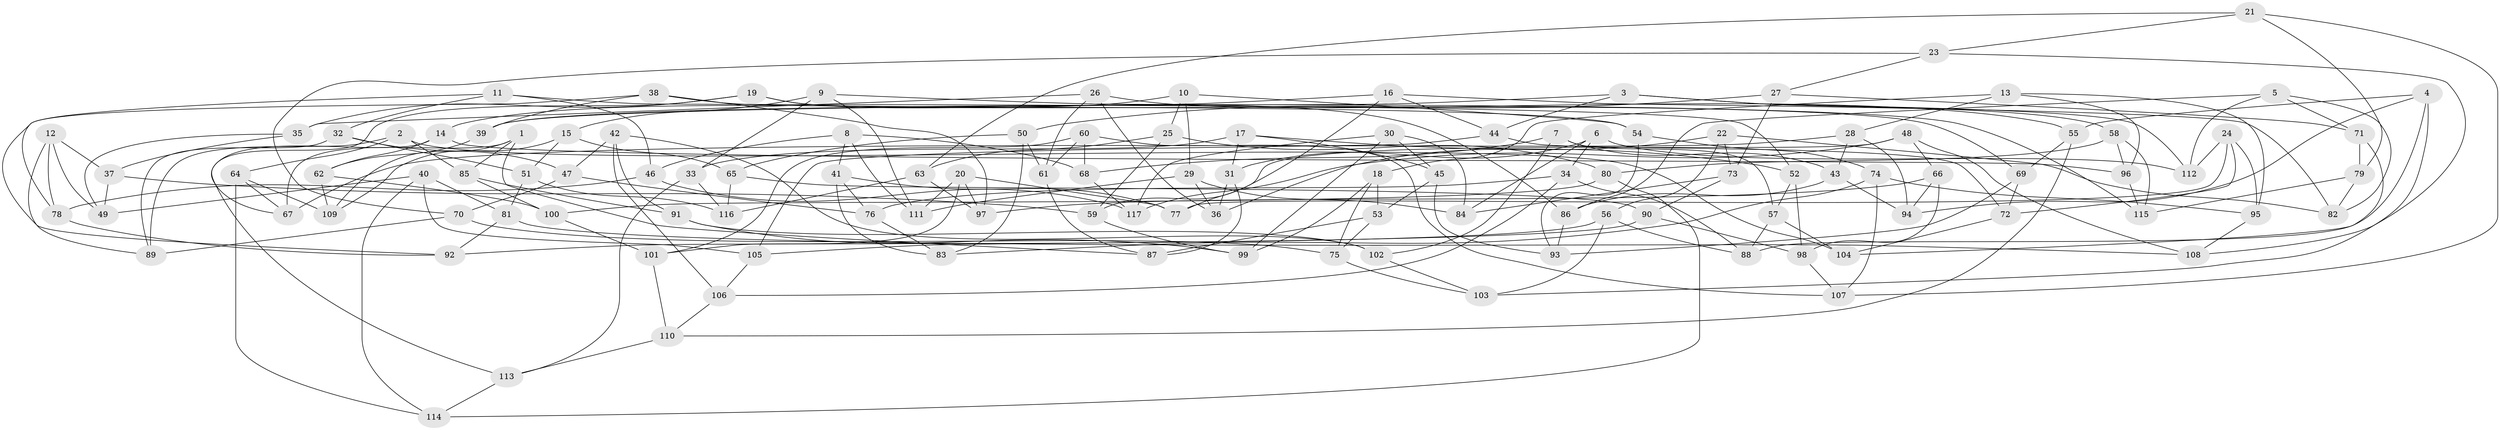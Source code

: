 // coarse degree distribution, {8: 0.13793103448275862, 4: 0.39655172413793105, 12: 0.017241379310344827, 5: 0.08620689655172414, 6: 0.20689655172413793, 7: 0.06896551724137931, 9: 0.034482758620689655, 3: 0.05172413793103448}
// Generated by graph-tools (version 1.1) at 2025/54/03/05/25 16:54:48]
// undirected, 117 vertices, 234 edges
graph export_dot {
graph [start="1"]
  node [color=gray90,style=filled];
  1;
  2;
  3;
  4;
  5;
  6;
  7;
  8;
  9;
  10;
  11;
  12;
  13;
  14;
  15;
  16;
  17;
  18;
  19;
  20;
  21;
  22;
  23;
  24;
  25;
  26;
  27;
  28;
  29;
  30;
  31;
  32;
  33;
  34;
  35;
  36;
  37;
  38;
  39;
  40;
  41;
  42;
  43;
  44;
  45;
  46;
  47;
  48;
  49;
  50;
  51;
  52;
  53;
  54;
  55;
  56;
  57;
  58;
  59;
  60;
  61;
  62;
  63;
  64;
  65;
  66;
  67;
  68;
  69;
  70;
  71;
  72;
  73;
  74;
  75;
  76;
  77;
  78;
  79;
  80;
  81;
  82;
  83;
  84;
  85;
  86;
  87;
  88;
  89;
  90;
  91;
  92;
  93;
  94;
  95;
  96;
  97;
  98;
  99;
  100;
  101;
  102;
  103;
  104;
  105;
  106;
  107;
  108;
  109;
  110;
  111;
  112;
  113;
  114;
  115;
  116;
  117;
  1 -- 87;
  1 -- 67;
  1 -- 109;
  1 -- 85;
  2 -- 85;
  2 -- 104;
  2 -- 89;
  2 -- 64;
  3 -- 44;
  3 -- 58;
  3 -- 39;
  3 -- 112;
  4 -- 88;
  4 -- 103;
  4 -- 55;
  4 -- 94;
  5 -- 112;
  5 -- 82;
  5 -- 71;
  5 -- 86;
  6 -- 31;
  6 -- 34;
  6 -- 112;
  6 -- 84;
  7 -- 68;
  7 -- 57;
  7 -- 43;
  7 -- 102;
  8 -- 41;
  8 -- 68;
  8 -- 46;
  8 -- 111;
  9 -- 15;
  9 -- 111;
  9 -- 33;
  9 -- 115;
  10 -- 29;
  10 -- 14;
  10 -- 25;
  10 -- 54;
  11 -- 78;
  11 -- 32;
  11 -- 52;
  11 -- 46;
  12 -- 89;
  12 -- 78;
  12 -- 37;
  12 -- 49;
  13 -- 18;
  13 -- 96;
  13 -- 28;
  13 -- 95;
  14 -- 96;
  14 -- 62;
  14 -- 113;
  15 -- 65;
  15 -- 109;
  15 -- 51;
  16 -- 77;
  16 -- 82;
  16 -- 39;
  16 -- 44;
  17 -- 33;
  17 -- 45;
  17 -- 31;
  17 -- 52;
  18 -- 75;
  18 -- 99;
  18 -- 53;
  19 -- 69;
  19 -- 67;
  19 -- 35;
  19 -- 86;
  20 -- 101;
  20 -- 111;
  20 -- 77;
  20 -- 97;
  21 -- 79;
  21 -- 107;
  21 -- 23;
  21 -- 63;
  22 -- 36;
  22 -- 73;
  22 -- 56;
  22 -- 82;
  23 -- 70;
  23 -- 27;
  23 -- 108;
  24 -- 72;
  24 -- 112;
  24 -- 95;
  24 -- 77;
  25 -- 63;
  25 -- 80;
  25 -- 59;
  26 -- 55;
  26 -- 61;
  26 -- 36;
  26 -- 35;
  27 -- 73;
  27 -- 50;
  27 -- 71;
  28 -- 94;
  28 -- 43;
  28 -- 67;
  29 -- 84;
  29 -- 36;
  29 -- 111;
  30 -- 84;
  30 -- 117;
  30 -- 99;
  30 -- 45;
  31 -- 36;
  31 -- 87;
  32 -- 51;
  32 -- 47;
  32 -- 89;
  33 -- 113;
  33 -- 116;
  34 -- 106;
  34 -- 76;
  34 -- 88;
  35 -- 49;
  35 -- 37;
  37 -- 49;
  37 -- 59;
  38 -- 39;
  38 -- 54;
  38 -- 97;
  38 -- 92;
  39 -- 62;
  40 -- 81;
  40 -- 105;
  40 -- 49;
  40 -- 114;
  41 -- 77;
  41 -- 76;
  41 -- 83;
  42 -- 47;
  42 -- 102;
  42 -- 91;
  42 -- 106;
  43 -- 94;
  43 -- 86;
  44 -- 72;
  44 -- 105;
  45 -- 53;
  45 -- 93;
  46 -- 78;
  46 -- 117;
  47 -- 70;
  47 -- 76;
  48 -- 59;
  48 -- 117;
  48 -- 66;
  48 -- 108;
  50 -- 61;
  50 -- 83;
  50 -- 65;
  51 -- 116;
  51 -- 81;
  52 -- 57;
  52 -- 98;
  53 -- 75;
  53 -- 87;
  54 -- 74;
  54 -- 93;
  55 -- 110;
  55 -- 69;
  56 -- 92;
  56 -- 88;
  56 -- 103;
  57 -- 88;
  57 -- 104;
  58 -- 80;
  58 -- 115;
  58 -- 96;
  59 -- 99;
  60 -- 61;
  60 -- 68;
  60 -- 107;
  60 -- 101;
  61 -- 87;
  62 -- 100;
  62 -- 109;
  63 -- 97;
  63 -- 116;
  64 -- 67;
  64 -- 109;
  64 -- 114;
  65 -- 90;
  65 -- 116;
  66 -- 94;
  66 -- 97;
  66 -- 98;
  68 -- 117;
  69 -- 93;
  69 -- 72;
  70 -- 89;
  70 -- 75;
  71 -- 79;
  71 -- 104;
  72 -- 104;
  73 -- 90;
  73 -- 84;
  74 -- 95;
  74 -- 83;
  74 -- 107;
  75 -- 103;
  76 -- 83;
  78 -- 92;
  79 -- 82;
  79 -- 115;
  80 -- 100;
  80 -- 114;
  81 -- 108;
  81 -- 92;
  85 -- 91;
  85 -- 100;
  86 -- 93;
  90 -- 98;
  90 -- 105;
  91 -- 102;
  91 -- 99;
  95 -- 108;
  96 -- 115;
  98 -- 107;
  100 -- 101;
  101 -- 110;
  102 -- 103;
  105 -- 106;
  106 -- 110;
  110 -- 113;
  113 -- 114;
}
